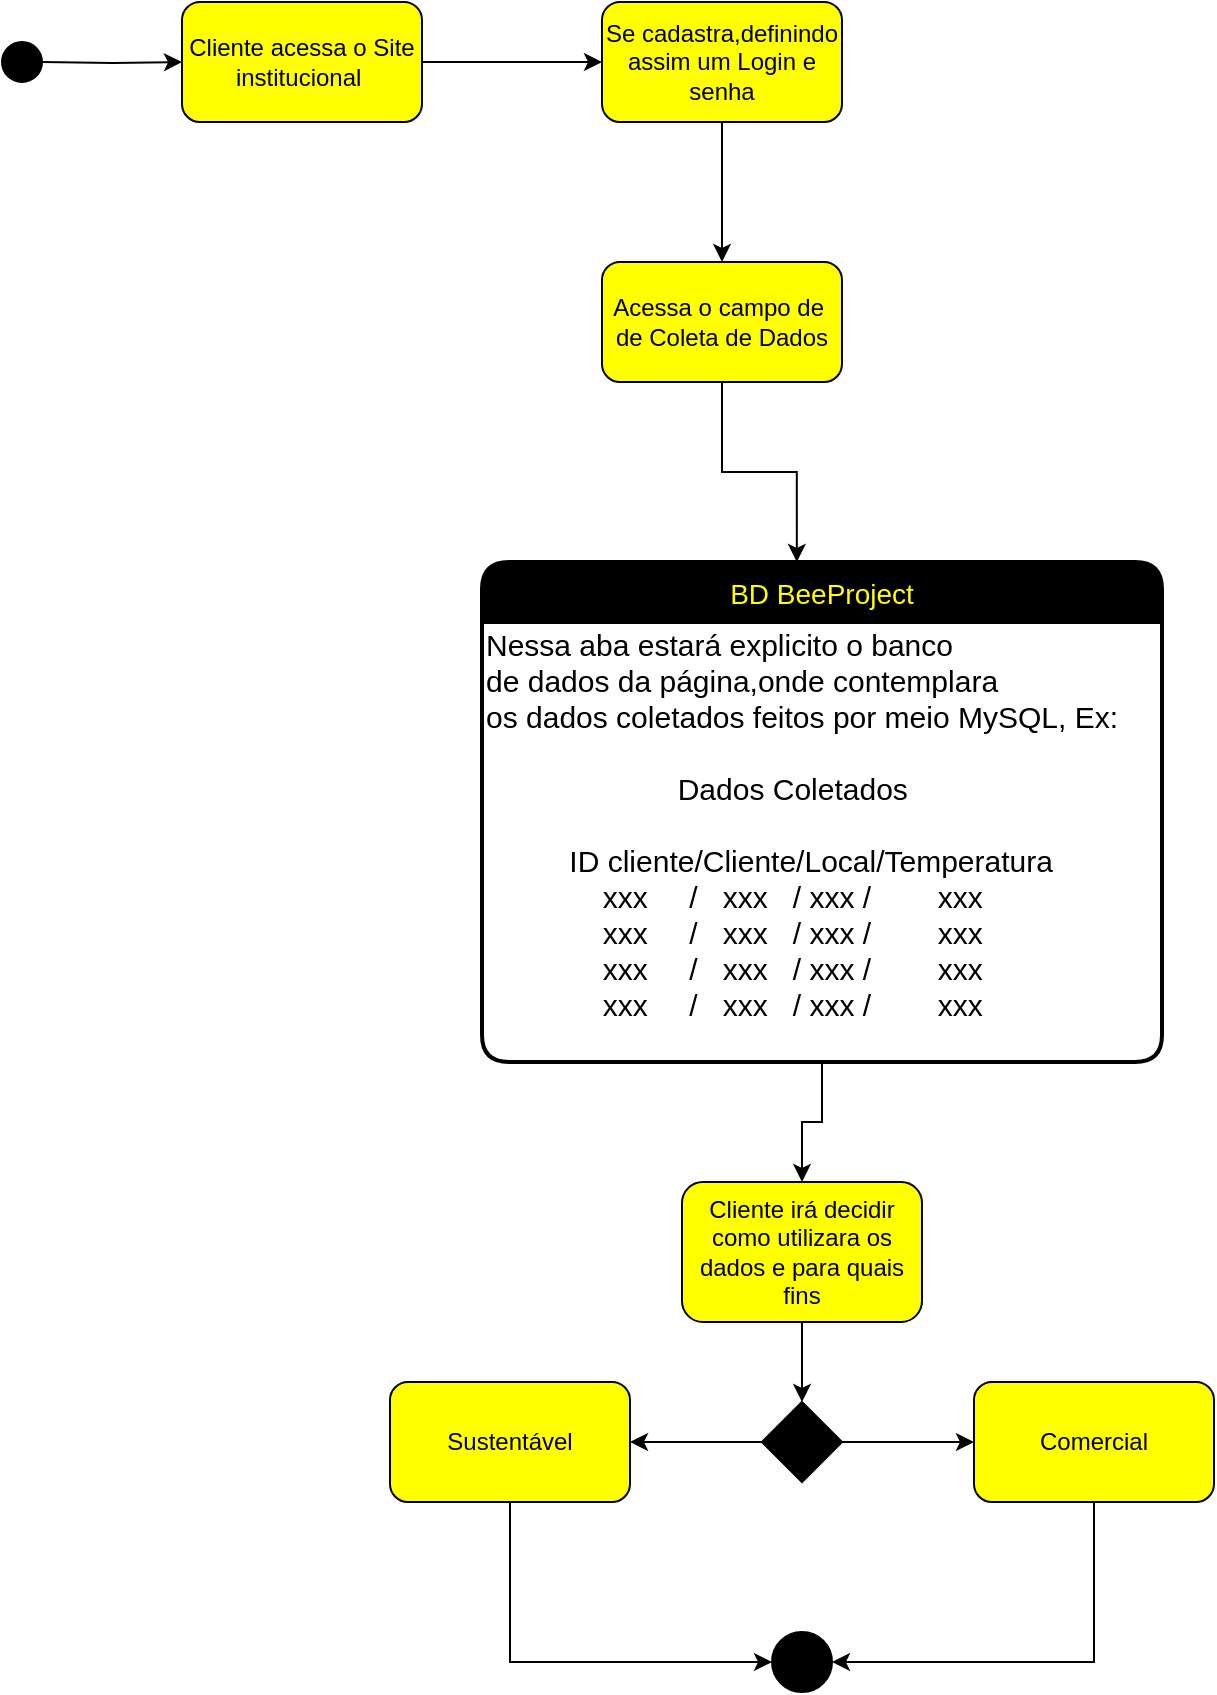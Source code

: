 <mxfile pages="2" version="11.2.8" type="github"><diagram id="_9s3WL1Z4HkZHOlz6CAy" name="Institucional"><mxGraphModel dx="854" dy="478" grid="1" gridSize="10" guides="1" tooltips="1" connect="1" arrows="1" fold="1" page="1" pageScale="1" pageWidth="827" pageHeight="1169" math="0" shadow="0"><root><mxCell id="0"/><mxCell id="1" parent="0"/><mxCell id="IdEFOjDsx3E-lwcFbg5y-4" style="edgeStyle=orthogonalEdgeStyle;rounded=0;orthogonalLoop=1;jettySize=auto;html=1;exitX=1;exitY=0.5;exitDx=0;exitDy=0;" parent="1" target="IdEFOjDsx3E-lwcFbg5y-3" edge="1"><mxGeometry relative="1" as="geometry"><mxPoint x="40" y="40" as="sourcePoint"/></mxGeometry></mxCell><mxCell id="IdEFOjDsx3E-lwcFbg5y-9" style="edgeStyle=orthogonalEdgeStyle;rounded=0;orthogonalLoop=1;jettySize=auto;html=1;exitX=1;exitY=0.5;exitDx=0;exitDy=0;entryX=0;entryY=0.5;entryDx=0;entryDy=0;" parent="1" source="IdEFOjDsx3E-lwcFbg5y-3" target="IdEFOjDsx3E-lwcFbg5y-6" edge="1"><mxGeometry relative="1" as="geometry"/></mxCell><mxCell id="IdEFOjDsx3E-lwcFbg5y-3" value="Cliente acessa o Site institucional&amp;nbsp;" style="rounded=1;whiteSpace=wrap;html=1;fillColor=#FFFF00;fontColor=#000000;" parent="1" vertex="1"><mxGeometry x="110" y="10" width="120" height="60" as="geometry"/></mxCell><mxCell id="IdEFOjDsx3E-lwcFbg5y-11" style="edgeStyle=orthogonalEdgeStyle;rounded=0;orthogonalLoop=1;jettySize=auto;html=1;exitX=0.5;exitY=1;exitDx=0;exitDy=0;entryX=0.5;entryY=0;entryDx=0;entryDy=0;" parent="1" source="IdEFOjDsx3E-lwcFbg5y-6" target="IdEFOjDsx3E-lwcFbg5y-8" edge="1"><mxGeometry relative="1" as="geometry"/></mxCell><mxCell id="IdEFOjDsx3E-lwcFbg5y-6" value="Se cadastra,definindo assim um Login e senha" style="rounded=1;whiteSpace=wrap;html=1;fillColor=#FFFF00;" parent="1" vertex="1"><mxGeometry x="320" y="10" width="120" height="60" as="geometry"/></mxCell><mxCell id="IdEFOjDsx3E-lwcFbg5y-14" style="edgeStyle=orthogonalEdgeStyle;rounded=0;orthogonalLoop=1;jettySize=auto;html=1;exitX=0.5;exitY=1;exitDx=0;exitDy=0;entryX=0.463;entryY=0;entryDx=0;entryDy=0;entryPerimeter=0;" parent="1" source="IdEFOjDsx3E-lwcFbg5y-8" target="IdEFOjDsx3E-lwcFbg5y-12" edge="1"><mxGeometry relative="1" as="geometry"/></mxCell><mxCell id="IdEFOjDsx3E-lwcFbg5y-8" value="Acessa o campo de&amp;nbsp; de Coleta de Dados" style="rounded=1;whiteSpace=wrap;html=1;strokeColor=#000000;fillColor=#FFFF00;" parent="1" vertex="1"><mxGeometry x="320" y="140" width="120" height="60" as="geometry"/></mxCell><mxCell id="IdEFOjDsx3E-lwcFbg5y-12" value="BD BeeProject" style="swimlane;childLayout=stackLayout;horizontal=1;startSize=30;horizontalStack=0;rounded=1;fontSize=14;fontStyle=0;strokeWidth=2;resizeParent=0;resizeLast=1;shadow=0;dashed=0;align=center;fillColor=#000000;fontColor=#FFFF00;" parent="1" vertex="1"><mxGeometry x="260" y="290" width="340" height="250" as="geometry"><mxRectangle x="260" y="290" width="140" height="30" as="alternateBounds"/></mxGeometry></mxCell><mxCell id="IdEFOjDsx3E-lwcFbg5y-17" value="&lt;font style=&quot;font-size: 15px&quot;&gt;Nessa aba estará explicito o banco&lt;br&gt;de dados da página,onde contemplara&amp;nbsp;&lt;br&gt;os dados coletados feitos por meio MySQL, Ex:&amp;nbsp;&lt;br&gt;&lt;br&gt;&amp;nbsp; &amp;nbsp; &amp;nbsp; &amp;nbsp; &amp;nbsp; &amp;nbsp; &amp;nbsp; &amp;nbsp; &amp;nbsp; &amp;nbsp; &amp;nbsp; &amp;nbsp;Dados Coletados&lt;br&gt;&lt;br&gt;&amp;nbsp; &amp;nbsp; &amp;nbsp; &amp;nbsp; &amp;nbsp; ID cliente/Cliente/Local/Temperatura&lt;br&gt;&amp;nbsp; &amp;nbsp; &amp;nbsp; &amp;nbsp; &amp;nbsp; &amp;nbsp; &amp;nbsp; xxx&amp;nbsp; &amp;nbsp; &amp;nbsp;/&amp;nbsp; &amp;nbsp;xxx&amp;nbsp; &amp;nbsp;/ xxx /&amp;nbsp; &amp;nbsp; &amp;nbsp; &amp;nbsp; xxx&lt;br&gt;&amp;nbsp; &amp;nbsp; &amp;nbsp; &amp;nbsp; &amp;nbsp; &amp;nbsp; &amp;nbsp; xxx&amp;nbsp; &amp;nbsp; &amp;nbsp;/&amp;nbsp; &amp;nbsp;xxx&amp;nbsp; &amp;nbsp;/ xxx /&amp;nbsp; &amp;nbsp; &amp;nbsp; &amp;nbsp; xxx&lt;br&gt;&amp;nbsp; &amp;nbsp; &amp;nbsp; &amp;nbsp; &amp;nbsp; &amp;nbsp; &amp;nbsp; xxx&amp;nbsp; &amp;nbsp; &amp;nbsp;/&amp;nbsp; &amp;nbsp;xxx&amp;nbsp; &amp;nbsp;/ xxx /&amp;nbsp; &amp;nbsp; &amp;nbsp; &amp;nbsp; xxx&lt;br&gt;&amp;nbsp; &amp;nbsp; &amp;nbsp; &amp;nbsp; &amp;nbsp; &amp;nbsp; &amp;nbsp; xxx&amp;nbsp; &amp;nbsp; &amp;nbsp;/&amp;nbsp; &amp;nbsp;xxx&amp;nbsp; &amp;nbsp;/ xxx /&amp;nbsp; &amp;nbsp; &amp;nbsp; &amp;nbsp; xxx&lt;br&gt;&amp;nbsp; &amp;nbsp;&lt;br&gt;&lt;/font&gt;" style="text;html=1;resizable=0;points=[];autosize=1;align=left;verticalAlign=top;spacingTop=-4;" parent="IdEFOjDsx3E-lwcFbg5y-12" vertex="1"><mxGeometry y="30" width="340" height="220" as="geometry"/></mxCell><mxCell id="IdEFOjDsx3E-lwcFbg5y-38" style="edgeStyle=orthogonalEdgeStyle;rounded=0;orthogonalLoop=1;jettySize=auto;html=1;exitX=0.5;exitY=1;exitDx=0;exitDy=0;entryX=0.5;entryY=0;entryDx=0;entryDy=0;" parent="1" source="IdEFOjDsx3E-lwcFbg5y-30" target="IdEFOjDsx3E-lwcFbg5y-37" edge="1"><mxGeometry relative="1" as="geometry"/></mxCell><mxCell id="IdEFOjDsx3E-lwcFbg5y-30" value="Cliente irá decidir como utilizara os dados e para quais fins" style="rounded=1;whiteSpace=wrap;html=1;fillColor=#FFFF00;" parent="1" vertex="1"><mxGeometry x="360" y="600" width="120" height="70" as="geometry"/></mxCell><mxCell id="IdEFOjDsx3E-lwcFbg5y-32" style="edgeStyle=orthogonalEdgeStyle;rounded=0;orthogonalLoop=1;jettySize=auto;html=1;" parent="1" source="IdEFOjDsx3E-lwcFbg5y-17" target="IdEFOjDsx3E-lwcFbg5y-30" edge="1"><mxGeometry relative="1" as="geometry"/></mxCell><mxCell id="IdEFOjDsx3E-lwcFbg5y-41" style="edgeStyle=orthogonalEdgeStyle;rounded=0;orthogonalLoop=1;jettySize=auto;html=1;exitX=0;exitY=0.5;exitDx=0;exitDy=0;entryX=1;entryY=0.5;entryDx=0;entryDy=0;fontColor=#FFFF00;" parent="1" source="IdEFOjDsx3E-lwcFbg5y-37" target="IdEFOjDsx3E-lwcFbg5y-39" edge="1"><mxGeometry relative="1" as="geometry"/></mxCell><mxCell id="IdEFOjDsx3E-lwcFbg5y-42" style="edgeStyle=orthogonalEdgeStyle;rounded=0;orthogonalLoop=1;jettySize=auto;html=1;exitX=1;exitY=0.5;exitDx=0;exitDy=0;entryX=0;entryY=0.5;entryDx=0;entryDy=0;fontColor=#FFFF00;" parent="1" source="IdEFOjDsx3E-lwcFbg5y-37" target="IdEFOjDsx3E-lwcFbg5y-40" edge="1"><mxGeometry relative="1" as="geometry"/></mxCell><mxCell id="IdEFOjDsx3E-lwcFbg5y-37" value="" style="rhombus;whiteSpace=wrap;html=1;fillColor=#000000;" parent="1" vertex="1"><mxGeometry x="400" y="710" width="40" height="40" as="geometry"/></mxCell><mxCell id="IdEFOjDsx3E-lwcFbg5y-45" style="edgeStyle=orthogonalEdgeStyle;rounded=0;orthogonalLoop=1;jettySize=auto;html=1;exitX=0.5;exitY=1;exitDx=0;exitDy=0;entryX=0;entryY=0.5;entryDx=0;entryDy=0;fontColor=#000000;" parent="1" source="IdEFOjDsx3E-lwcFbg5y-39" target="IdEFOjDsx3E-lwcFbg5y-44" edge="1"><mxGeometry relative="1" as="geometry"/></mxCell><mxCell id="IdEFOjDsx3E-lwcFbg5y-39" value="Sustentável" style="rounded=1;whiteSpace=wrap;html=1;fillColor=#FFFF00;" parent="1" vertex="1"><mxGeometry x="214" y="700" width="120" height="60" as="geometry"/></mxCell><mxCell id="IdEFOjDsx3E-lwcFbg5y-46" style="edgeStyle=orthogonalEdgeStyle;rounded=0;orthogonalLoop=1;jettySize=auto;html=1;exitX=0.5;exitY=1;exitDx=0;exitDy=0;entryX=1;entryY=0.5;entryDx=0;entryDy=0;fontColor=#000000;" parent="1" source="IdEFOjDsx3E-lwcFbg5y-40" target="IdEFOjDsx3E-lwcFbg5y-44" edge="1"><mxGeometry relative="1" as="geometry"/></mxCell><mxCell id="IdEFOjDsx3E-lwcFbg5y-40" value="Comercial" style="rounded=1;whiteSpace=wrap;html=1;fillColor=#FFFF00;" parent="1" vertex="1"><mxGeometry x="506" y="700" width="120" height="60" as="geometry"/></mxCell><mxCell id="IdEFOjDsx3E-lwcFbg5y-43" value="" style="ellipse;whiteSpace=wrap;html=1;aspect=fixed;strokeColor=#000000;fillColor=#000000;fontColor=#000000;" parent="1" vertex="1"><mxGeometry x="20" y="30" width="20" height="20" as="geometry"/></mxCell><mxCell id="IdEFOjDsx3E-lwcFbg5y-44" value="" style="ellipse;whiteSpace=wrap;html=1;aspect=fixed;strokeColor=#000000;fillColor=#000000;fontColor=#000000;" parent="1" vertex="1"><mxGeometry x="405" y="825" width="30" height="30" as="geometry"/></mxCell></root></mxGraphModel></diagram><diagram id="88Bvf8vUuuWwqKV4x9Hw" name="Arduino"><mxGraphModel dx="854" dy="478" grid="1" gridSize="10" guides="1" tooltips="1" connect="1" arrows="1" fold="1" page="1" pageScale="1" pageWidth="827" pageHeight="1169" math="0" shadow="0"><root><mxCell id="azhBvYOE_XrnCK_iyhYg-0"/><mxCell id="azhBvYOE_XrnCK_iyhYg-1" parent="azhBvYOE_XrnCK_iyhYg-0"/><mxCell id="gxkf8llA9R2Lk8F_nvCT-0" style="edgeStyle=orthogonalEdgeStyle;rounded=0;orthogonalLoop=1;jettySize=auto;html=1;exitX=1;exitY=0.5;exitDx=0;exitDy=0;entryX=0;entryY=0.5;entryDx=0;entryDy=0;fontColor=#000000;" parent="azhBvYOE_XrnCK_iyhYg-1" source="azhBvYOE_XrnCK_iyhYg-2" target="azhBvYOE_XrnCK_iyhYg-3" edge="1"><mxGeometry relative="1" as="geometry"/></mxCell><mxCell id="azhBvYOE_XrnCK_iyhYg-2" value="" style="ellipse;whiteSpace=wrap;html=1;aspect=fixed;strokeColor=#000000;fillColor=#000000;fontColor=#000000;" parent="azhBvYOE_XrnCK_iyhYg-1" vertex="1"><mxGeometry x="50" y="50" width="30" height="30" as="geometry"/></mxCell><mxCell id="AIPPiMeCcjJycoCOFDJj-3" style="edgeStyle=orthogonalEdgeStyle;rounded=0;orthogonalLoop=1;jettySize=auto;html=1;exitX=1;exitY=0.5;exitDx=0;exitDy=0;entryX=0;entryY=0.5;entryDx=0;entryDy=0;fontColor=#000000;" parent="azhBvYOE_XrnCK_iyhYg-1" source="azhBvYOE_XrnCK_iyhYg-3" target="AIPPiMeCcjJycoCOFDJj-2" edge="1"><mxGeometry relative="1" as="geometry"/></mxCell><mxCell id="azhBvYOE_XrnCK_iyhYg-3" value="Resolver os problemas de má gestão de Apiários&amp;nbsp;" style="rounded=1;whiteSpace=wrap;html=1;strokeColor=#000000;fillColor=#FFFF00;fontColor=#000000;" parent="azhBvYOE_XrnCK_iyhYg-1" vertex="1"><mxGeometry x="140" y="35" width="120" height="60" as="geometry"/></mxCell><mxCell id="AIPPiMeCcjJycoCOFDJj-6" style="edgeStyle=orthogonalEdgeStyle;rounded=0;orthogonalLoop=1;jettySize=auto;html=1;exitX=1;exitY=0.5;exitDx=0;exitDy=0;entryX=0;entryY=0.25;entryDx=0;entryDy=0;fontColor=#000000;" parent="azhBvYOE_XrnCK_iyhYg-1" source="AIPPiMeCcjJycoCOFDJj-2" target="AIPPiMeCcjJycoCOFDJj-4" edge="1"><mxGeometry relative="1" as="geometry"/></mxCell><mxCell id="AIPPiMeCcjJycoCOFDJj-2" value="Dispor um software que traga facilidade para os cuidadores" style="rounded=1;whiteSpace=wrap;html=1;strokeColor=#000000;fillColor=#FFFF00;fontColor=#000000;" parent="azhBvYOE_XrnCK_iyhYg-1" vertex="1"><mxGeometry x="330" y="35" width="120" height="60" as="geometry"/></mxCell><mxCell id="laVoyjYe9SZSGI9DQQM5-1" style="edgeStyle=orthogonalEdgeStyle;rounded=0;orthogonalLoop=1;jettySize=auto;html=1;exitX=0.5;exitY=1;exitDx=0;exitDy=0;fontColor=#000000;" parent="azhBvYOE_XrnCK_iyhYg-1" source="AIPPiMeCcjJycoCOFDJj-4" target="laVoyjYe9SZSGI9DQQM5-0" edge="1"><mxGeometry relative="1" as="geometry"/></mxCell><mxCell id="AIPPiMeCcjJycoCOFDJj-4" value="Utilizaremos a tecnologia do Arduino com sensores de luminosidade,Umidade e temperatura" style="rounded=1;whiteSpace=wrap;html=1;strokeColor=#000000;fillColor=#FFFF00;fontColor=#000000;" parent="azhBvYOE_XrnCK_iyhYg-1" vertex="1"><mxGeometry x="530" y="30" width="170" height="65" as="geometry"/></mxCell><mxCell id="laVoyjYe9SZSGI9DQQM5-6" style="edgeStyle=orthogonalEdgeStyle;rounded=0;orthogonalLoop=1;jettySize=auto;html=1;exitX=0.5;exitY=1;exitDx=0;exitDy=0;entryX=0.5;entryY=0;entryDx=0;entryDy=0;fontColor=#000000;" parent="azhBvYOE_XrnCK_iyhYg-1" source="AIPPiMeCcjJycoCOFDJj-7" target="AIPPiMeCcjJycoCOFDJj-11" edge="1"><mxGeometry relative="1" as="geometry"/></mxCell><mxCell id="AIPPiMeCcjJycoCOFDJj-7" value="Registrar os dados para a plataforma de BD" style="rounded=1;whiteSpace=wrap;html=1;strokeColor=#000000;fillColor=#FFFF00;fontColor=#000000;" parent="azhBvYOE_XrnCK_iyhYg-1" vertex="1"><mxGeometry x="555" y="370" width="120" height="60" as="geometry"/></mxCell><mxCell id="mp__4RPVvbuso9o9lRfv-1" style="edgeStyle=orthogonalEdgeStyle;rounded=0;orthogonalLoop=1;jettySize=auto;html=1;exitX=0;exitY=0.5;exitDx=0;exitDy=0;entryX=1;entryY=0.5;entryDx=0;entryDy=0;fontColor=#000000;" parent="azhBvYOE_XrnCK_iyhYg-1" source="AIPPiMeCcjJycoCOFDJj-11" target="mp__4RPVvbuso9o9lRfv-0" edge="1"><mxGeometry relative="1" as="geometry"/></mxCell><mxCell id="AIPPiMeCcjJycoCOFDJj-11" value="Exibir dados para Análise" style="rounded=1;whiteSpace=wrap;html=1;strokeColor=#000000;fillColor=#FFFF00;fontColor=#000000;" parent="azhBvYOE_XrnCK_iyhYg-1" vertex="1"><mxGeometry x="555" y="480" width="120" height="60" as="geometry"/></mxCell><mxCell id="laVoyjYe9SZSGI9DQQM5-2" style="edgeStyle=orthogonalEdgeStyle;rounded=0;orthogonalLoop=1;jettySize=auto;html=1;exitX=0.5;exitY=1;exitDx=0;exitDy=0;fontColor=#000000;" parent="azhBvYOE_XrnCK_iyhYg-1" source="laVoyjYe9SZSGI9DQQM5-0" edge="1"><mxGeometry relative="1" as="geometry"><mxPoint x="615" y="260" as="targetPoint"/></mxGeometry></mxCell><mxCell id="laVoyjYe9SZSGI9DQQM5-0" value="Colocaremos o Equipamento em cada uma das caixas do Apiario" style="rounded=1;whiteSpace=wrap;html=1;strokeColor=#000000;fillColor=#FFFF00;fontColor=#000000;" parent="azhBvYOE_XrnCK_iyhYg-1" vertex="1"><mxGeometry x="555" y="150" width="120" height="60" as="geometry"/></mxCell><mxCell id="laVoyjYe9SZSGI9DQQM5-4" style="edgeStyle=orthogonalEdgeStyle;rounded=0;orthogonalLoop=1;jettySize=auto;html=1;exitX=0.5;exitY=1;exitDx=0;exitDy=0;entryX=0.442;entryY=-0.05;entryDx=0;entryDy=0;entryPerimeter=0;fontColor=#000000;" parent="azhBvYOE_XrnCK_iyhYg-1" source="laVoyjYe9SZSGI9DQQM5-3" target="AIPPiMeCcjJycoCOFDJj-7" edge="1"><mxGeometry relative="1" as="geometry"/></mxCell><mxCell id="laVoyjYe9SZSGI9DQQM5-3" value="Quando estiver instalado ele exibira os dados de temperatura e luminosidade para os criadores ou emitira um alerta caso haja uma variação muito distinta do comum" style="rounded=1;whiteSpace=wrap;html=1;strokeColor=#000000;fillColor=#FFFF00;fontColor=#000000;" parent="azhBvYOE_XrnCK_iyhYg-1" vertex="1"><mxGeometry x="500" y="260" width="260" height="60" as="geometry"/></mxCell><mxCell id="mp__4RPVvbuso9o9lRfv-0" value="" style="ellipse;whiteSpace=wrap;html=1;aspect=fixed;strokeColor=#000000;fillColor=#FFFF00;fontColor=#000000;" parent="azhBvYOE_XrnCK_iyhYg-1" vertex="1"><mxGeometry x="428" y="495" width="30" height="30" as="geometry"/></mxCell></root></mxGraphModel></diagram></mxfile>